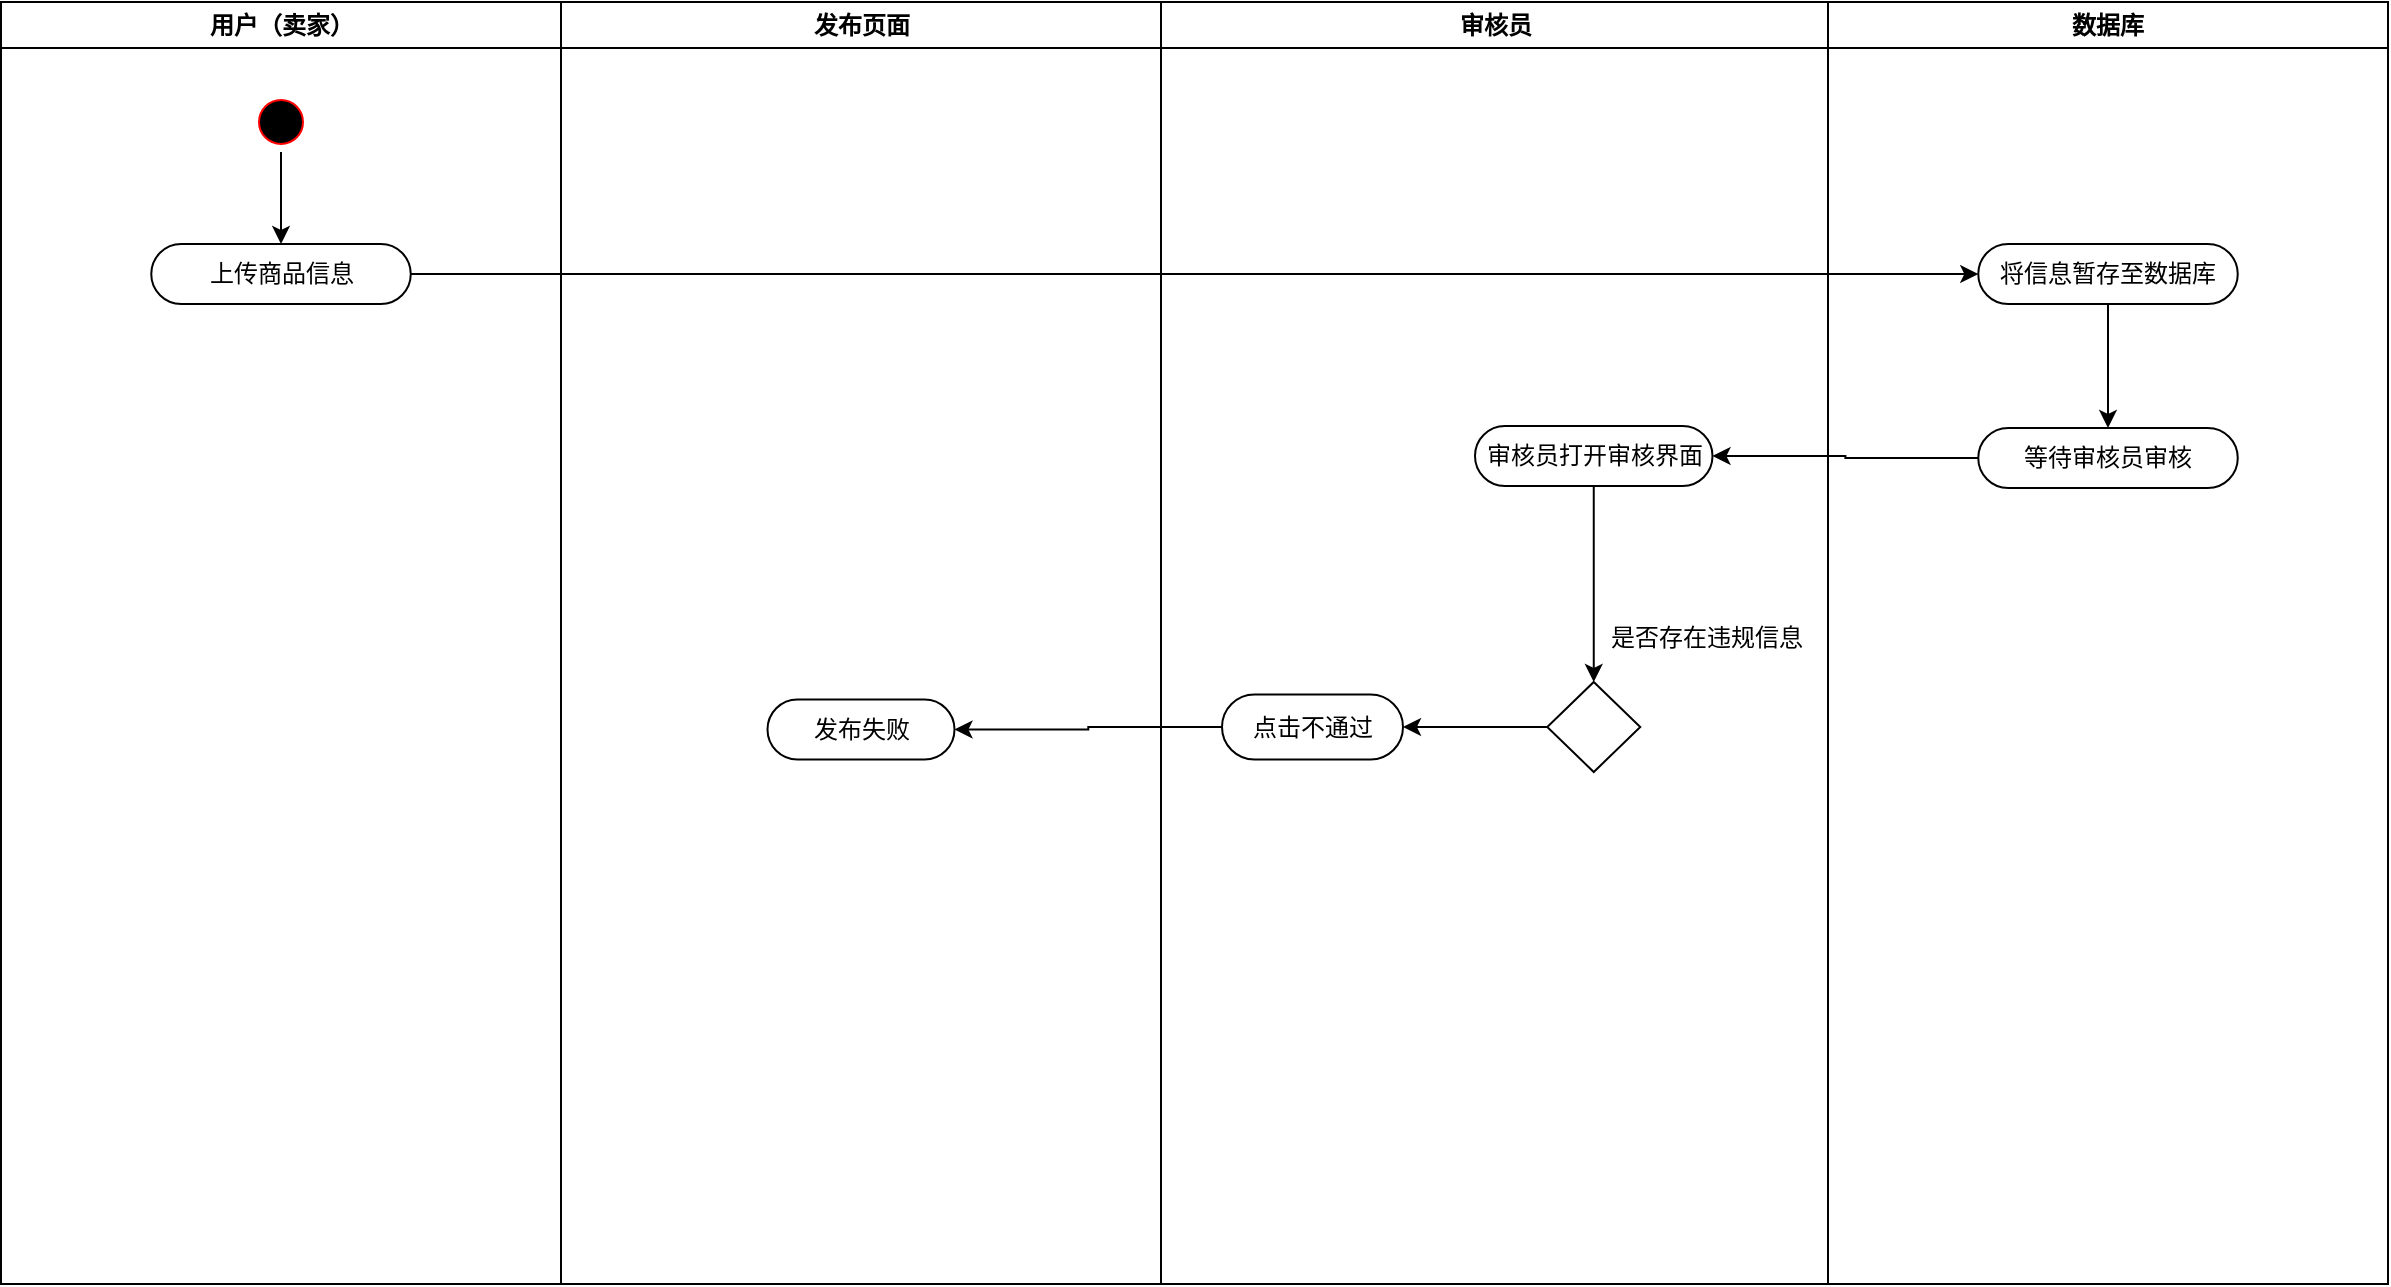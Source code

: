 <mxfile version="17.4.5" type="github">
  <diagram id="ZPQ7wPmF_WBNnlHXaOd-" name="第 1 页">
    <mxGraphModel dx="1480" dy="796" grid="0" gridSize="10" guides="1" tooltips="1" connect="1" arrows="1" fold="1" page="1" pageScale="1" pageWidth="1169" pageHeight="827" math="0" shadow="0">
      <root>
        <mxCell id="0" />
        <mxCell id="1" parent="0" />
        <mxCell id="X0fd4qHxaJaM6CsB48i5-1" value="用户（卖家）" style="swimlane;whiteSpace=wrap" vertex="1" parent="1">
          <mxGeometry x="164.5" y="128" width="280" height="641" as="geometry" />
        </mxCell>
        <mxCell id="X0fd4qHxaJaM6CsB48i5-2" style="edgeStyle=orthogonalEdgeStyle;rounded=0;orthogonalLoop=1;jettySize=auto;html=1;entryX=0.5;entryY=0;entryDx=0;entryDy=0;" edge="1" parent="X0fd4qHxaJaM6CsB48i5-1" source="X0fd4qHxaJaM6CsB48i5-3" target="X0fd4qHxaJaM6CsB48i5-4">
          <mxGeometry relative="1" as="geometry" />
        </mxCell>
        <mxCell id="X0fd4qHxaJaM6CsB48i5-3" value="" style="ellipse;shape=startState;fillColor=#000000;strokeColor=#ff0000;" vertex="1" parent="X0fd4qHxaJaM6CsB48i5-1">
          <mxGeometry x="125" y="45" width="30" height="30" as="geometry" />
        </mxCell>
        <mxCell id="X0fd4qHxaJaM6CsB48i5-4" value="上传商品信息" style="rounded=1;whiteSpace=wrap;html=1;arcSize=50;" vertex="1" parent="X0fd4qHxaJaM6CsB48i5-1">
          <mxGeometry x="75.13" y="121" width="129.75" height="30" as="geometry" />
        </mxCell>
        <mxCell id="X0fd4qHxaJaM6CsB48i5-5" value="发布页面" style="swimlane;whiteSpace=wrap" vertex="1" parent="1">
          <mxGeometry x="444.5" y="128" width="300" height="641" as="geometry" />
        </mxCell>
        <mxCell id="X0fd4qHxaJaM6CsB48i5-43" value="发布失败" style="rounded=1;whiteSpace=wrap;html=1;arcSize=50;" vertex="1" parent="X0fd4qHxaJaM6CsB48i5-5">
          <mxGeometry x="103.25" y="348.75" width="93.5" height="30" as="geometry" />
        </mxCell>
        <mxCell id="X0fd4qHxaJaM6CsB48i5-14" value="审核员" style="swimlane;whiteSpace=wrap" vertex="1" parent="1">
          <mxGeometry x="744.5" y="128" width="333.5" height="641" as="geometry" />
        </mxCell>
        <mxCell id="X0fd4qHxaJaM6CsB48i5-40" style="edgeStyle=orthogonalEdgeStyle;rounded=0;orthogonalLoop=1;jettySize=auto;html=1;entryX=0.5;entryY=0;entryDx=0;entryDy=0;" edge="1" parent="X0fd4qHxaJaM6CsB48i5-14" source="X0fd4qHxaJaM6CsB48i5-36" target="X0fd4qHxaJaM6CsB48i5-38">
          <mxGeometry relative="1" as="geometry" />
        </mxCell>
        <mxCell id="X0fd4qHxaJaM6CsB48i5-36" value="审核员打开审核界面" style="rounded=1;whiteSpace=wrap;html=1;arcSize=50;" vertex="1" parent="X0fd4qHxaJaM6CsB48i5-14">
          <mxGeometry x="157" y="212" width="118.75" height="30" as="geometry" />
        </mxCell>
        <mxCell id="X0fd4qHxaJaM6CsB48i5-46" style="edgeStyle=orthogonalEdgeStyle;rounded=0;orthogonalLoop=1;jettySize=auto;html=1;entryX=1;entryY=0.5;entryDx=0;entryDy=0;" edge="1" parent="X0fd4qHxaJaM6CsB48i5-14" source="X0fd4qHxaJaM6CsB48i5-38" target="X0fd4qHxaJaM6CsB48i5-45">
          <mxGeometry relative="1" as="geometry">
            <mxPoint x="140.5" y="362.5" as="targetPoint" />
          </mxGeometry>
        </mxCell>
        <mxCell id="X0fd4qHxaJaM6CsB48i5-38" value="" style="rhombus;whiteSpace=wrap;html=1;" vertex="1" parent="X0fd4qHxaJaM6CsB48i5-14">
          <mxGeometry x="193.13" y="340" width="46.5" height="45" as="geometry" />
        </mxCell>
        <mxCell id="X0fd4qHxaJaM6CsB48i5-41" value="是否存在违规信息" style="text;html=1;align=center;verticalAlign=middle;resizable=0;points=[];autosize=1;strokeColor=none;fillColor=none;" vertex="1" parent="X0fd4qHxaJaM6CsB48i5-14">
          <mxGeometry x="219.88" y="309" width="106" height="18" as="geometry" />
        </mxCell>
        <mxCell id="X0fd4qHxaJaM6CsB48i5-45" value="点击不通过" style="rounded=1;whiteSpace=wrap;html=1;arcSize=50;" vertex="1" parent="X0fd4qHxaJaM6CsB48i5-14">
          <mxGeometry x="30.5" y="346.25" width="90.5" height="32.5" as="geometry" />
        </mxCell>
        <mxCell id="X0fd4qHxaJaM6CsB48i5-20" value="数据库" style="swimlane;whiteSpace=wrap" vertex="1" parent="1">
          <mxGeometry x="1078" y="128" width="280" height="641" as="geometry" />
        </mxCell>
        <mxCell id="X0fd4qHxaJaM6CsB48i5-35" style="edgeStyle=orthogonalEdgeStyle;rounded=0;orthogonalLoop=1;jettySize=auto;html=1;entryX=0.5;entryY=0;entryDx=0;entryDy=0;" edge="1" parent="X0fd4qHxaJaM6CsB48i5-20" source="X0fd4qHxaJaM6CsB48i5-7" target="X0fd4qHxaJaM6CsB48i5-34">
          <mxGeometry relative="1" as="geometry" />
        </mxCell>
        <mxCell id="X0fd4qHxaJaM6CsB48i5-7" value="将信息暂存至数据库" style="rounded=1;whiteSpace=wrap;html=1;arcSize=50;" vertex="1" parent="X0fd4qHxaJaM6CsB48i5-20">
          <mxGeometry x="75.13" y="121" width="129.75" height="30" as="geometry" />
        </mxCell>
        <mxCell id="X0fd4qHxaJaM6CsB48i5-34" value="等待审核员审核" style="rounded=1;whiteSpace=wrap;html=1;arcSize=50;" vertex="1" parent="X0fd4qHxaJaM6CsB48i5-20">
          <mxGeometry x="75.13" y="213" width="129.75" height="30" as="geometry" />
        </mxCell>
        <mxCell id="X0fd4qHxaJaM6CsB48i5-26" style="edgeStyle=orthogonalEdgeStyle;rounded=0;orthogonalLoop=1;jettySize=auto;html=1;entryX=0;entryY=0.5;entryDx=0;entryDy=0;" edge="1" parent="1" source="X0fd4qHxaJaM6CsB48i5-4" target="X0fd4qHxaJaM6CsB48i5-7">
          <mxGeometry relative="1" as="geometry" />
        </mxCell>
        <mxCell id="X0fd4qHxaJaM6CsB48i5-37" style="edgeStyle=orthogonalEdgeStyle;rounded=0;orthogonalLoop=1;jettySize=auto;html=1;entryX=1;entryY=0.5;entryDx=0;entryDy=0;" edge="1" parent="1" source="X0fd4qHxaJaM6CsB48i5-34" target="X0fd4qHxaJaM6CsB48i5-36">
          <mxGeometry relative="1" as="geometry" />
        </mxCell>
        <mxCell id="X0fd4qHxaJaM6CsB48i5-47" style="edgeStyle=orthogonalEdgeStyle;rounded=0;orthogonalLoop=1;jettySize=auto;html=1;entryX=1;entryY=0.5;entryDx=0;entryDy=0;" edge="1" parent="1" source="X0fd4qHxaJaM6CsB48i5-45" target="X0fd4qHxaJaM6CsB48i5-43">
          <mxGeometry relative="1" as="geometry" />
        </mxCell>
      </root>
    </mxGraphModel>
  </diagram>
</mxfile>
